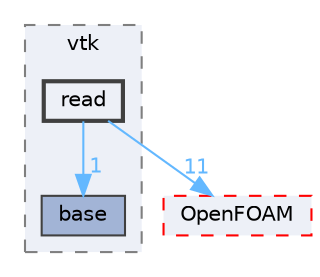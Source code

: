 digraph "src/fileFormats/vtk/read"
{
 // LATEX_PDF_SIZE
  bgcolor="transparent";
  edge [fontname=Helvetica,fontsize=10,labelfontname=Helvetica,labelfontsize=10];
  node [fontname=Helvetica,fontsize=10,shape=box,height=0.2,width=0.4];
  compound=true
  subgraph clusterdir_cfb0a79374c161664966704d31c85f3d {
    graph [ bgcolor="#edf0f7", pencolor="grey50", label="vtk", fontname=Helvetica,fontsize=10 style="filled,dashed", URL="dir_cfb0a79374c161664966704d31c85f3d.html",tooltip=""]
  dir_95645aa4bee7f675b8ff0c55a3c14562 [label="base", fillcolor="#a2b4d6", color="grey25", style="filled", URL="dir_95645aa4bee7f675b8ff0c55a3c14562.html",tooltip=""];
  dir_210b6ad53764b4f856d4d26a69d5e4c8 [label="read", fillcolor="#edf0f7", color="grey25", style="filled,bold", URL="dir_210b6ad53764b4f856d4d26a69d5e4c8.html",tooltip=""];
  }
  dir_c5473ff19b20e6ec4dfe5c310b3778a8 [label="OpenFOAM", fillcolor="#edf0f7", color="red", style="filled,dashed", URL="dir_c5473ff19b20e6ec4dfe5c310b3778a8.html",tooltip=""];
  dir_210b6ad53764b4f856d4d26a69d5e4c8->dir_95645aa4bee7f675b8ff0c55a3c14562 [headlabel="1", labeldistance=1.5 headhref="dir_003247_000193.html" href="dir_003247_000193.html" color="steelblue1" fontcolor="steelblue1"];
  dir_210b6ad53764b4f856d4d26a69d5e4c8->dir_c5473ff19b20e6ec4dfe5c310b3778a8 [headlabel="11", labeldistance=1.5 headhref="dir_003247_002695.html" href="dir_003247_002695.html" color="steelblue1" fontcolor="steelblue1"];
}

